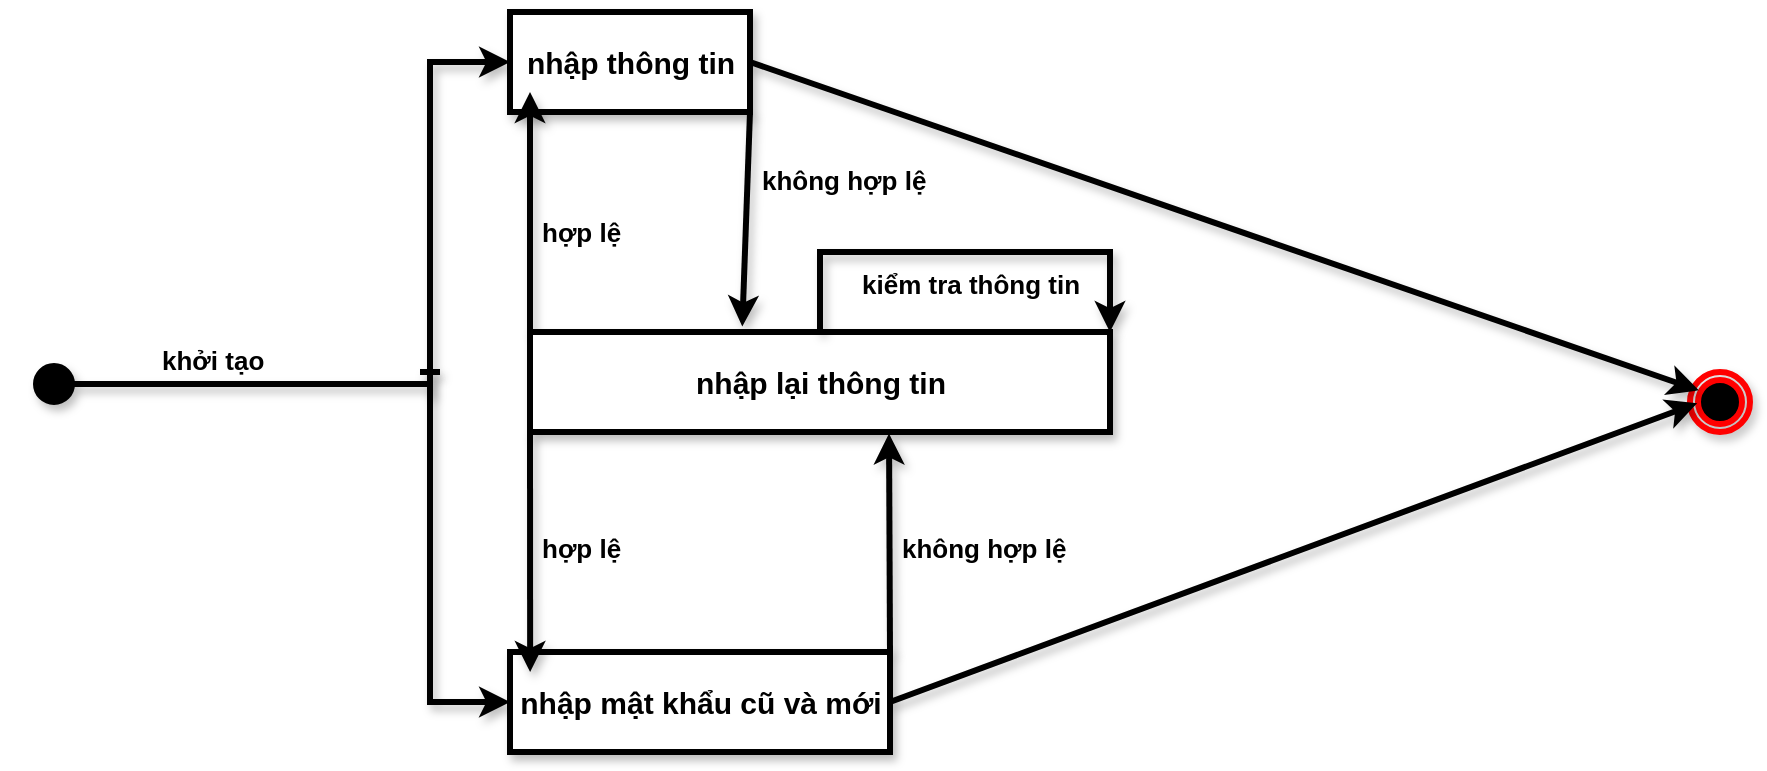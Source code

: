 <mxfile version="19.0.3" type="device"><diagram id="CCXrwb5Ws_k1OGK8HdKz" name="Trang-1"><mxGraphModel dx="1038" dy="649" grid="1" gridSize="10" guides="1" tooltips="1" connect="1" arrows="1" fold="1" page="1" pageScale="1" pageWidth="1100" pageHeight="850" math="0" shadow="0"><root><mxCell id="0"/><mxCell id="1" parent="0"/><mxCell id="rcydoyIHiDt5PrCFp3xG-2" value="" style="html=1;verticalAlign=bottom;startArrow=circle;startFill=1;endArrow=baseDash;startSize=6;endSize=8;rounded=0;strokeWidth=3;shadow=1;horizontal=1;endFill=0;" edge="1" parent="1"><mxGeometry width="80" relative="1" as="geometry"><mxPoint x="50" y="316" as="sourcePoint"/><mxPoint x="250" y="316" as="targetPoint"/></mxGeometry></mxCell><mxCell id="rcydoyIHiDt5PrCFp3xG-3" value="" style="ellipse;html=1;shape=endState;fillColor=#000000;strokeColor=#ff0000;strokeWidth=3;perimeterSpacing=4;shadow=1;fontSize=14;" vertex="1" parent="1"><mxGeometry x="880" y="310" width="30" height="30" as="geometry"/></mxCell><mxCell id="rcydoyIHiDt5PrCFp3xG-55" style="edgeStyle=none;rounded=0;orthogonalLoop=1;jettySize=auto;html=1;exitX=0;exitY=0.5;exitDx=0;exitDy=0;shadow=1;fontSize=14;endArrow=baseDash;endFill=0;strokeWidth=3;startArrow=classic;startFill=1;" edge="1" parent="1" source="rcydoyIHiDt5PrCFp3xG-4"><mxGeometry relative="1" as="geometry"><mxPoint x="250" y="310" as="targetPoint"/><Array as="points"><mxPoint x="250" y="155"/></Array></mxGeometry></mxCell><mxCell id="rcydoyIHiDt5PrCFp3xG-59" style="edgeStyle=none;rounded=0;orthogonalLoop=1;jettySize=auto;html=1;exitX=1;exitY=1;exitDx=0;exitDy=0;entryX=0.366;entryY=-0.056;entryDx=0;entryDy=0;shadow=1;fontSize=14;startArrow=none;startFill=0;endArrow=classic;endFill=1;strokeWidth=3;entryPerimeter=0;" edge="1" parent="1" source="rcydoyIHiDt5PrCFp3xG-4" target="rcydoyIHiDt5PrCFp3xG-58"><mxGeometry relative="1" as="geometry"/></mxCell><mxCell id="rcydoyIHiDt5PrCFp3xG-63" style="edgeStyle=none;rounded=0;orthogonalLoop=1;jettySize=auto;html=1;exitX=1;exitY=0.5;exitDx=0;exitDy=0;entryX=0.221;entryY=0.347;entryDx=0;entryDy=0;entryPerimeter=0;shadow=1;fontSize=14;startArrow=none;startFill=0;endArrow=classic;endFill=1;strokeWidth=3;" edge="1" parent="1" source="rcydoyIHiDt5PrCFp3xG-4" target="rcydoyIHiDt5PrCFp3xG-3"><mxGeometry relative="1" as="geometry"/></mxCell><mxCell id="rcydoyIHiDt5PrCFp3xG-4" value="nhập thông tin" style="html=1;shadow=1;strokeWidth=3;fontStyle=1;fontSize=15;" vertex="1" parent="1"><mxGeometry x="290" y="130" width="120" height="50" as="geometry"/></mxCell><mxCell id="rcydoyIHiDt5PrCFp3xG-34" value="hợp lệ" style="text;strokeColor=none;fillColor=none;align=left;verticalAlign=top;spacingLeft=4;spacingRight=4;overflow=hidden;rotatable=0;points=[[0,0.5],[1,0.5]];portConstraint=eastwest;shadow=1;fontSize=13;fontStyle=1" vertex="1" parent="1"><mxGeometry x="300" y="384" width="130" height="26" as="geometry"/></mxCell><mxCell id="rcydoyIHiDt5PrCFp3xG-43" value="không hợp lệ" style="text;strokeColor=none;fillColor=none;align=left;verticalAlign=top;spacingLeft=4;spacingRight=4;overflow=hidden;rotatable=0;points=[[0,0.5],[1,0.5]];portConstraint=eastwest;shadow=1;fontSize=13;fontStyle=1" vertex="1" parent="1"><mxGeometry x="480" y="384" width="130" height="26" as="geometry"/></mxCell><mxCell id="rcydoyIHiDt5PrCFp3xG-44" value="khởi tạo" style="text;strokeColor=none;fillColor=none;align=left;verticalAlign=top;spacingLeft=4;spacingRight=4;overflow=hidden;rotatable=0;points=[[0,0.5],[1,0.5]];portConstraint=eastwest;shadow=1;fontSize=13;fontStyle=1" vertex="1" parent="1"><mxGeometry x="110" y="290" width="130" height="26" as="geometry"/></mxCell><mxCell id="rcydoyIHiDt5PrCFp3xG-56" style="edgeStyle=none;rounded=0;orthogonalLoop=1;jettySize=auto;html=1;exitX=0;exitY=0.5;exitDx=0;exitDy=0;shadow=1;fontSize=14;startArrow=classic;startFill=1;endArrow=none;endFill=0;strokeWidth=3;" edge="1" parent="1" source="rcydoyIHiDt5PrCFp3xG-54"><mxGeometry relative="1" as="geometry"><mxPoint x="250" y="310" as="targetPoint"/><Array as="points"><mxPoint x="250" y="475"/></Array></mxGeometry></mxCell><mxCell id="rcydoyIHiDt5PrCFp3xG-60" style="edgeStyle=none;rounded=0;orthogonalLoop=1;jettySize=auto;html=1;entryX=0.619;entryY=1.016;entryDx=0;entryDy=0;shadow=1;fontSize=14;startArrow=none;startFill=0;endArrow=classic;endFill=1;strokeWidth=3;exitX=1;exitY=0;exitDx=0;exitDy=0;exitPerimeter=0;entryPerimeter=0;" edge="1" parent="1" source="rcydoyIHiDt5PrCFp3xG-54" target="rcydoyIHiDt5PrCFp3xG-58"><mxGeometry relative="1" as="geometry"><mxPoint x="340" y="460" as="sourcePoint"/></mxGeometry></mxCell><mxCell id="rcydoyIHiDt5PrCFp3xG-64" style="edgeStyle=none;rounded=0;orthogonalLoop=1;jettySize=auto;html=1;exitX=1;exitY=0.5;exitDx=0;exitDy=0;entryX=0.2;entryY=0.516;entryDx=0;entryDy=0;entryPerimeter=0;shadow=1;fontSize=14;startArrow=none;startFill=0;endArrow=classic;endFill=1;strokeWidth=3;" edge="1" parent="1" source="rcydoyIHiDt5PrCFp3xG-54" target="rcydoyIHiDt5PrCFp3xG-3"><mxGeometry relative="1" as="geometry"/></mxCell><mxCell id="rcydoyIHiDt5PrCFp3xG-54" value="nhập mật khẩu cũ và mới" style="html=1;shadow=1;strokeWidth=3;fontStyle=1;fontSize=15;points=[[0,1,0,0,0],[0.04,0,0,0,0],[0.14,0,0,0,0],[0.25,0,0,0,0],[0.25,1,0,0,0],[0.35,0,0,0,0],[0.5,0,0,0,0],[0.5,1,0,0,0],[0.62,0,0,0,0],[0.75,0,0,0,0],[0.75,1,0,0,0],[1,0,0,0,0],[1,0.26,0,0,0],[1,0.5,0,0,0],[1,0.76,0,0,0],[1,1,0,0,0]];" vertex="1" parent="1"><mxGeometry x="290" y="450" width="190" height="50" as="geometry"/></mxCell><mxCell id="rcydoyIHiDt5PrCFp3xG-66" style="edgeStyle=none;rounded=0;orthogonalLoop=1;jettySize=auto;html=1;exitX=0;exitY=0;exitDx=0;exitDy=0;shadow=1;fontSize=14;startArrow=none;startFill=0;endArrow=classic;endFill=1;strokeWidth=3;" edge="1" parent="1" source="rcydoyIHiDt5PrCFp3xG-58"><mxGeometry relative="1" as="geometry"><mxPoint x="300" y="170" as="targetPoint"/></mxGeometry></mxCell><mxCell id="rcydoyIHiDt5PrCFp3xG-67" style="edgeStyle=none;rounded=0;orthogonalLoop=1;jettySize=auto;html=1;exitX=0;exitY=1;exitDx=0;exitDy=0;entryX=0.053;entryY=0.2;entryDx=0;entryDy=0;entryPerimeter=0;shadow=1;fontSize=14;startArrow=none;startFill=0;endArrow=classic;endFill=1;strokeWidth=3;" edge="1" parent="1" source="rcydoyIHiDt5PrCFp3xG-58" target="rcydoyIHiDt5PrCFp3xG-54"><mxGeometry relative="1" as="geometry"/></mxCell><mxCell id="rcydoyIHiDt5PrCFp3xG-58" value="nhập lại thông tin" style="html=1;shadow=1;strokeWidth=3;fontStyle=1;fontSize=15;" vertex="1" parent="1"><mxGeometry x="300" y="290" width="290" height="50" as="geometry"/></mxCell><mxCell id="rcydoyIHiDt5PrCFp3xG-61" style="edgeStyle=none;rounded=0;orthogonalLoop=1;jettySize=auto;html=1;exitX=0.5;exitY=0;exitDx=0;exitDy=0;entryX=1;entryY=0;entryDx=0;entryDy=0;shadow=1;fontSize=14;startArrow=none;startFill=0;endArrow=classic;endFill=1;strokeWidth=3;" edge="1" parent="1" source="rcydoyIHiDt5PrCFp3xG-58" target="rcydoyIHiDt5PrCFp3xG-58"><mxGeometry relative="1" as="geometry"><Array as="points"><mxPoint x="445" y="250"/><mxPoint x="590" y="250"/></Array></mxGeometry></mxCell><mxCell id="rcydoyIHiDt5PrCFp3xG-62" value="hợp lệ" style="text;strokeColor=none;fillColor=none;align=left;verticalAlign=top;spacingLeft=4;spacingRight=4;overflow=hidden;rotatable=0;points=[[0,0.5],[1,0.5]];portConstraint=eastwest;shadow=1;fontSize=13;fontStyle=1" vertex="1" parent="1"><mxGeometry x="300" y="226" width="130" height="26" as="geometry"/></mxCell><mxCell id="rcydoyIHiDt5PrCFp3xG-65" value="không hợp lệ" style="text;strokeColor=none;fillColor=none;align=left;verticalAlign=top;spacingLeft=4;spacingRight=4;overflow=hidden;rotatable=0;points=[[0,0.5],[1,0.5]];portConstraint=eastwest;shadow=1;fontSize=13;fontStyle=1" vertex="1" parent="1"><mxGeometry x="410" y="200" width="130" height="26" as="geometry"/></mxCell><mxCell id="rcydoyIHiDt5PrCFp3xG-68" value="kiểm tra thông tin" style="text;strokeColor=none;fillColor=none;align=left;verticalAlign=top;spacingLeft=4;spacingRight=4;overflow=hidden;rotatable=0;points=[[0,0.5],[1,0.5]];portConstraint=eastwest;shadow=1;fontSize=13;fontStyle=1" vertex="1" parent="1"><mxGeometry x="460" y="252" width="130" height="26" as="geometry"/></mxCell></root></mxGraphModel></diagram></mxfile>